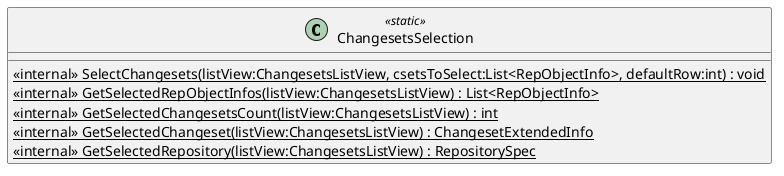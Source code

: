 @startuml
class ChangesetsSelection <<static>> {
    <<internal>> {static} SelectChangesets(listView:ChangesetsListView, csetsToSelect:List<RepObjectInfo>, defaultRow:int) : void
    <<internal>> {static} GetSelectedRepObjectInfos(listView:ChangesetsListView) : List<RepObjectInfo>
    <<internal>> {static} GetSelectedChangesetsCount(listView:ChangesetsListView) : int
    <<internal>> {static} GetSelectedChangeset(listView:ChangesetsListView) : ChangesetExtendedInfo
    <<internal>> {static} GetSelectedRepository(listView:ChangesetsListView) : RepositorySpec
}
@enduml
